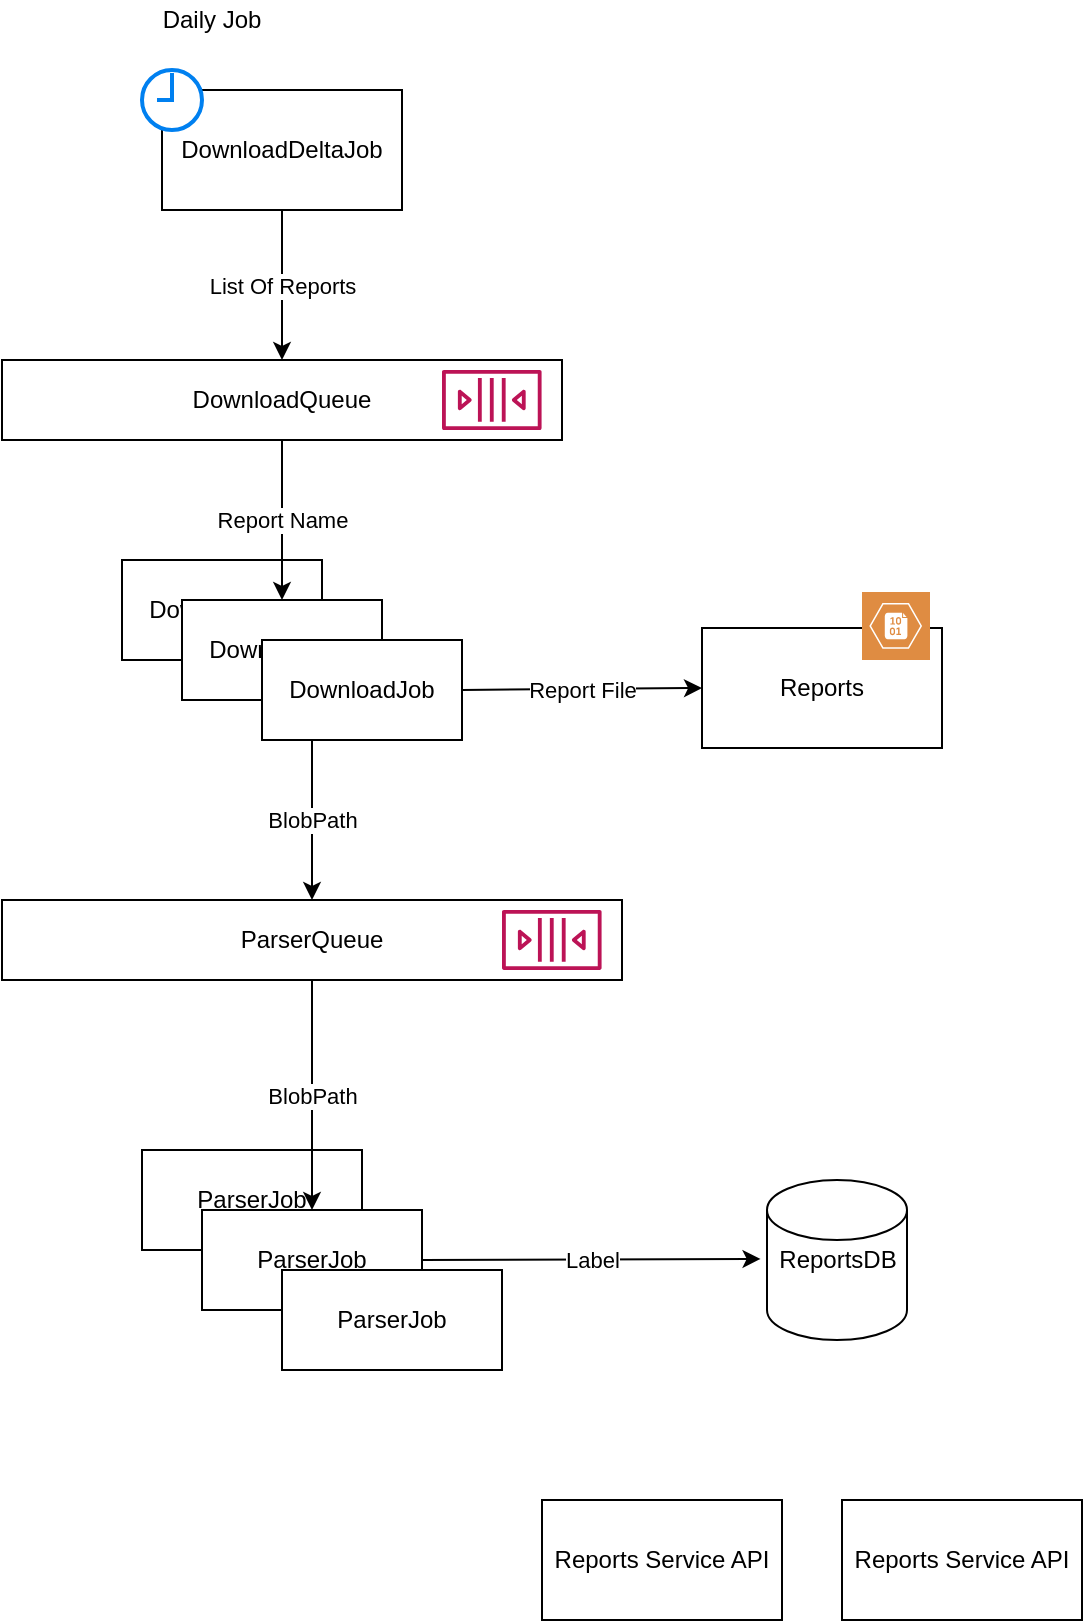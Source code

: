 <mxfile version="13.6.2" type="device"><diagram id="amNFGlLphy8Tk2YNqXTw" name="Page-1"><mxGraphModel dx="2114" dy="592" grid="1" gridSize="10" guides="1" tooltips="1" connect="1" arrows="1" fold="1" page="1" pageScale="1" pageWidth="850" pageHeight="1100" math="0" shadow="0"><root><mxCell id="0"/><mxCell id="1" parent="0"/><mxCell id="9_iFFt9AJv8ITnR16zY7-8" value="" style="endArrow=classic;html=1;exitX=0.5;exitY=1;exitDx=0;exitDy=0;entryX=0.5;entryY=0;entryDx=0;entryDy=0;" parent="1" source="9_iFFt9AJv8ITnR16zY7-5" target="9_iFFt9AJv8ITnR16zY7-4" edge="1"><mxGeometry relative="1" as="geometry"><mxPoint x="350" y="260" as="sourcePoint"/><mxPoint x="496" y="341.056" as="targetPoint"/></mxGeometry></mxCell><mxCell id="9_iFFt9AJv8ITnR16zY7-9" value="List Of Reports" style="edgeLabel;resizable=0;html=1;align=center;verticalAlign=middle;" parent="9_iFFt9AJv8ITnR16zY7-8" connectable="0" vertex="1"><mxGeometry relative="1" as="geometry"/></mxCell><mxCell id="9_iFFt9AJv8ITnR16zY7-10" value="" style="group" parent="1" vertex="1" connectable="0"><mxGeometry x="20" y="340" width="170" height="90" as="geometry"/></mxCell><mxCell id="9_iFFt9AJv8ITnR16zY7-1" value="DownloadJob" style="rounded=0;whiteSpace=wrap;html=1;" parent="9_iFFt9AJv8ITnR16zY7-10" vertex="1"><mxGeometry width="100" height="50" as="geometry"/></mxCell><mxCell id="9_iFFt9AJv8ITnR16zY7-2" value="DownloadJob" style="rounded=0;whiteSpace=wrap;html=1;" parent="9_iFFt9AJv8ITnR16zY7-10" vertex="1"><mxGeometry x="30" y="20" width="100" height="50" as="geometry"/></mxCell><mxCell id="9_iFFt9AJv8ITnR16zY7-3" value="DownloadJob" style="rounded=0;whiteSpace=wrap;html=1;" parent="9_iFFt9AJv8ITnR16zY7-10" vertex="1"><mxGeometry x="70" y="40" width="100" height="50" as="geometry"/></mxCell><mxCell id="9_iFFt9AJv8ITnR16zY7-11" value="" style="endArrow=classic;html=1;exitX=0.5;exitY=1;exitDx=0;exitDy=0;entryX=0.5;entryY=0;entryDx=0;entryDy=0;" parent="1" source="9_iFFt9AJv8ITnR16zY7-4" target="9_iFFt9AJv8ITnR16zY7-2" edge="1"><mxGeometry relative="1" as="geometry"><mxPoint x="350" y="260" as="sourcePoint"/><mxPoint x="496" y="341.056" as="targetPoint"/></mxGeometry></mxCell><mxCell id="9_iFFt9AJv8ITnR16zY7-12" value="Report Name" style="edgeLabel;resizable=0;html=1;align=center;verticalAlign=middle;" parent="9_iFFt9AJv8ITnR16zY7-11" connectable="0" vertex="1"><mxGeometry relative="1" as="geometry"/></mxCell><mxCell id="9_iFFt9AJv8ITnR16zY7-14" value="" style="group" parent="1" vertex="1" connectable="0"><mxGeometry x="20" y="60" width="140" height="105" as="geometry"/></mxCell><mxCell id="9_iFFt9AJv8ITnR16zY7-7" value="" style="group" parent="9_iFFt9AJv8ITnR16zY7-14" vertex="1" connectable="0"><mxGeometry x="10" y="35" width="130" height="70" as="geometry"/></mxCell><mxCell id="9_iFFt9AJv8ITnR16zY7-5" value="DownloadDeltaJob" style="rounded=0;whiteSpace=wrap;html=1;" parent="9_iFFt9AJv8ITnR16zY7-7" vertex="1"><mxGeometry x="10" y="10" width="120" height="60" as="geometry"/></mxCell><mxCell id="9_iFFt9AJv8ITnR16zY7-6" value="" style="html=1;verticalLabelPosition=bottom;align=center;labelBackgroundColor=#ffffff;verticalAlign=top;strokeWidth=2;strokeColor=#0080F0;shadow=0;dashed=0;shape=mxgraph.ios7.icons.clock;" parent="9_iFFt9AJv8ITnR16zY7-7" vertex="1"><mxGeometry width="30" height="30" as="geometry"/></mxCell><mxCell id="9_iFFt9AJv8ITnR16zY7-13" value="Daily Job" style="text;html=1;strokeColor=none;fillColor=none;align=center;verticalAlign=middle;whiteSpace=wrap;rounded=0;" parent="9_iFFt9AJv8ITnR16zY7-14" vertex="1"><mxGeometry width="90" height="20" as="geometry"/></mxCell><mxCell id="9_iFFt9AJv8ITnR16zY7-17" value="" style="endArrow=classic;html=1;exitX=1;exitY=0.5;exitDx=0;exitDy=0;entryX=0;entryY=0.5;entryDx=0;entryDy=0;" parent="1" source="9_iFFt9AJv8ITnR16zY7-3" target="9_iFFt9AJv8ITnR16zY7-15" edge="1"><mxGeometry relative="1" as="geometry"><mxPoint x="350" y="260" as="sourcePoint"/><mxPoint x="496" y="341.056" as="targetPoint"/></mxGeometry></mxCell><mxCell id="9_iFFt9AJv8ITnR16zY7-18" value="Report File" style="edgeLabel;resizable=0;html=1;align=center;verticalAlign=middle;" parent="9_iFFt9AJv8ITnR16zY7-17" connectable="0" vertex="1"><mxGeometry relative="1" as="geometry"/></mxCell><mxCell id="9_iFFt9AJv8ITnR16zY7-21" value="" style="group" parent="1" vertex="1" connectable="0"><mxGeometry x="310" y="360" width="135" height="74" as="geometry"/></mxCell><mxCell id="9_iFFt9AJv8ITnR16zY7-19" value="" style="group" parent="9_iFFt9AJv8ITnR16zY7-21" vertex="1" connectable="0"><mxGeometry width="135" height="74" as="geometry"/></mxCell><mxCell id="9_iFFt9AJv8ITnR16zY7-15" value="Reports" style="rounded=0;whiteSpace=wrap;html=1;" parent="9_iFFt9AJv8ITnR16zY7-19" vertex="1"><mxGeometry y="14" width="120" height="60" as="geometry"/></mxCell><mxCell id="9_iFFt9AJv8ITnR16zY7-20" value="" style="pointerEvents=1;shadow=0;dashed=0;html=1;strokeColor=none;fillColor=#DF8C42;labelPosition=center;verticalLabelPosition=bottom;verticalAlign=top;align=center;outlineConnect=0;shape=mxgraph.veeam2.azure_blob;" parent="9_iFFt9AJv8ITnR16zY7-19" vertex="1"><mxGeometry x="80" y="-4" width="34" height="34" as="geometry"/></mxCell><mxCell id="9_iFFt9AJv8ITnR16zY7-23" value="" style="endArrow=classic;html=1;exitX=0.25;exitY=1;exitDx=0;exitDy=0;entryX=0.5;entryY=0;entryDx=0;entryDy=0;" parent="1" source="9_iFFt9AJv8ITnR16zY7-3" target="9_iFFt9AJv8ITnR16zY7-22" edge="1"><mxGeometry relative="1" as="geometry"><mxPoint x="350" y="430" as="sourcePoint"/><mxPoint x="496" y="511.056" as="targetPoint"/></mxGeometry></mxCell><mxCell id="9_iFFt9AJv8ITnR16zY7-24" value="BlobPath" style="edgeLabel;resizable=0;html=1;align=center;verticalAlign=middle;" parent="9_iFFt9AJv8ITnR16zY7-23" connectable="0" vertex="1"><mxGeometry relative="1" as="geometry"/></mxCell><mxCell id="9_iFFt9AJv8ITnR16zY7-28" value="" style="group" parent="1" vertex="1" connectable="0"><mxGeometry x="30" y="635" width="180" height="110" as="geometry"/></mxCell><mxCell id="9_iFFt9AJv8ITnR16zY7-25" value="ParserJob" style="rounded=0;whiteSpace=wrap;html=1;" parent="9_iFFt9AJv8ITnR16zY7-28" vertex="1"><mxGeometry width="110" height="50" as="geometry"/></mxCell><mxCell id="9_iFFt9AJv8ITnR16zY7-26" value="ParserJob" style="rounded=0;whiteSpace=wrap;html=1;" parent="9_iFFt9AJv8ITnR16zY7-28" vertex="1"><mxGeometry x="30" y="30" width="110" height="50" as="geometry"/></mxCell><mxCell id="9_iFFt9AJv8ITnR16zY7-27" value="ParserJob" style="rounded=0;whiteSpace=wrap;html=1;" parent="9_iFFt9AJv8ITnR16zY7-28" vertex="1"><mxGeometry x="70" y="60" width="110" height="50" as="geometry"/></mxCell><mxCell id="e8j7hdTnPAf2alvjuShy-3" value="ReportsDB" style="shape=cylinder2;whiteSpace=wrap;html=1;boundedLbl=1;backgroundOutline=1;size=15;" vertex="1" parent="1"><mxGeometry x="342.5" y="650" width="70" height="80" as="geometry"/></mxCell><mxCell id="e8j7hdTnPAf2alvjuShy-4" value="" style="endArrow=classic;html=1;exitX=1;exitY=0.5;exitDx=0;exitDy=0;entryX=-0.046;entryY=0.493;entryDx=0;entryDy=0;entryPerimeter=0;" edge="1" parent="1" source="9_iFFt9AJv8ITnR16zY7-26" target="e8j7hdTnPAf2alvjuShy-3"><mxGeometry relative="1" as="geometry"><mxPoint x="60" y="600" as="sourcePoint"/><mxPoint x="206" y="681.056" as="targetPoint"/></mxGeometry></mxCell><mxCell id="e8j7hdTnPAf2alvjuShy-5" value="Label" style="edgeLabel;resizable=0;html=1;align=center;verticalAlign=middle;" connectable="0" vertex="1" parent="e8j7hdTnPAf2alvjuShy-4"><mxGeometry relative="1" as="geometry"/></mxCell><mxCell id="e8j7hdTnPAf2alvjuShy-6" value="" style="group" vertex="1" connectable="0" parent="1"><mxGeometry x="-40" y="240" width="280" height="40" as="geometry"/></mxCell><mxCell id="9_iFFt9AJv8ITnR16zY7-4" value="DownloadQueue" style="rounded=0;whiteSpace=wrap;html=1;" parent="e8j7hdTnPAf2alvjuShy-6" vertex="1"><mxGeometry width="280" height="40" as="geometry"/></mxCell><mxCell id="e8j7hdTnPAf2alvjuShy-1" value="" style="outlineConnect=0;fontColor=#232F3E;gradientColor=none;fillColor=#BC1356;strokeColor=none;dashed=0;verticalLabelPosition=bottom;verticalAlign=top;align=center;html=1;fontSize=12;fontStyle=0;aspect=fixed;pointerEvents=1;shape=mxgraph.aws4.queue;" vertex="1" parent="e8j7hdTnPAf2alvjuShy-6"><mxGeometry x="220" y="5" width="49.79" height="30" as="geometry"/></mxCell><mxCell id="e8j7hdTnPAf2alvjuShy-7" value="" style="group" vertex="1" connectable="0" parent="1"><mxGeometry x="-40" y="510" width="310" height="40" as="geometry"/></mxCell><mxCell id="9_iFFt9AJv8ITnR16zY7-22" value="ParserQueue" style="rounded=0;whiteSpace=wrap;html=1;" parent="e8j7hdTnPAf2alvjuShy-7" vertex="1"><mxGeometry width="310" height="40" as="geometry"/></mxCell><mxCell id="e8j7hdTnPAf2alvjuShy-2" value="" style="outlineConnect=0;fontColor=#232F3E;gradientColor=none;fillColor=#BC1356;strokeColor=none;dashed=0;verticalLabelPosition=bottom;verticalAlign=top;align=center;html=1;fontSize=12;fontStyle=0;aspect=fixed;pointerEvents=1;shape=mxgraph.aws4.queue;" vertex="1" parent="e8j7hdTnPAf2alvjuShy-7"><mxGeometry x="250" y="5" width="49.79" height="30" as="geometry"/></mxCell><mxCell id="e8j7hdTnPAf2alvjuShy-8" value="" style="endArrow=classic;html=1;exitX=0.5;exitY=1;exitDx=0;exitDy=0;" edge="1" parent="1" source="9_iFFt9AJv8ITnR16zY7-22" target="9_iFFt9AJv8ITnR16zY7-26"><mxGeometry relative="1" as="geometry"><mxPoint x="60" y="430" as="sourcePoint"/><mxPoint x="206" y="511.056" as="targetPoint"/></mxGeometry></mxCell><mxCell id="e8j7hdTnPAf2alvjuShy-9" value="BlobPath" style="edgeLabel;resizable=0;html=1;align=center;verticalAlign=middle;" connectable="0" vertex="1" parent="e8j7hdTnPAf2alvjuShy-8"><mxGeometry relative="1" as="geometry"/></mxCell><mxCell id="e8j7hdTnPAf2alvjuShy-10" value="Reports Service API" style="rounded=0;whiteSpace=wrap;html=1;" vertex="1" parent="1"><mxGeometry x="230" y="810" width="120" height="60" as="geometry"/></mxCell><mxCell id="e8j7hdTnPAf2alvjuShy-11" value="Reports Service API" style="rounded=0;whiteSpace=wrap;html=1;" vertex="1" parent="1"><mxGeometry x="380" y="810" width="120" height="60" as="geometry"/></mxCell></root></mxGraphModel></diagram></mxfile>